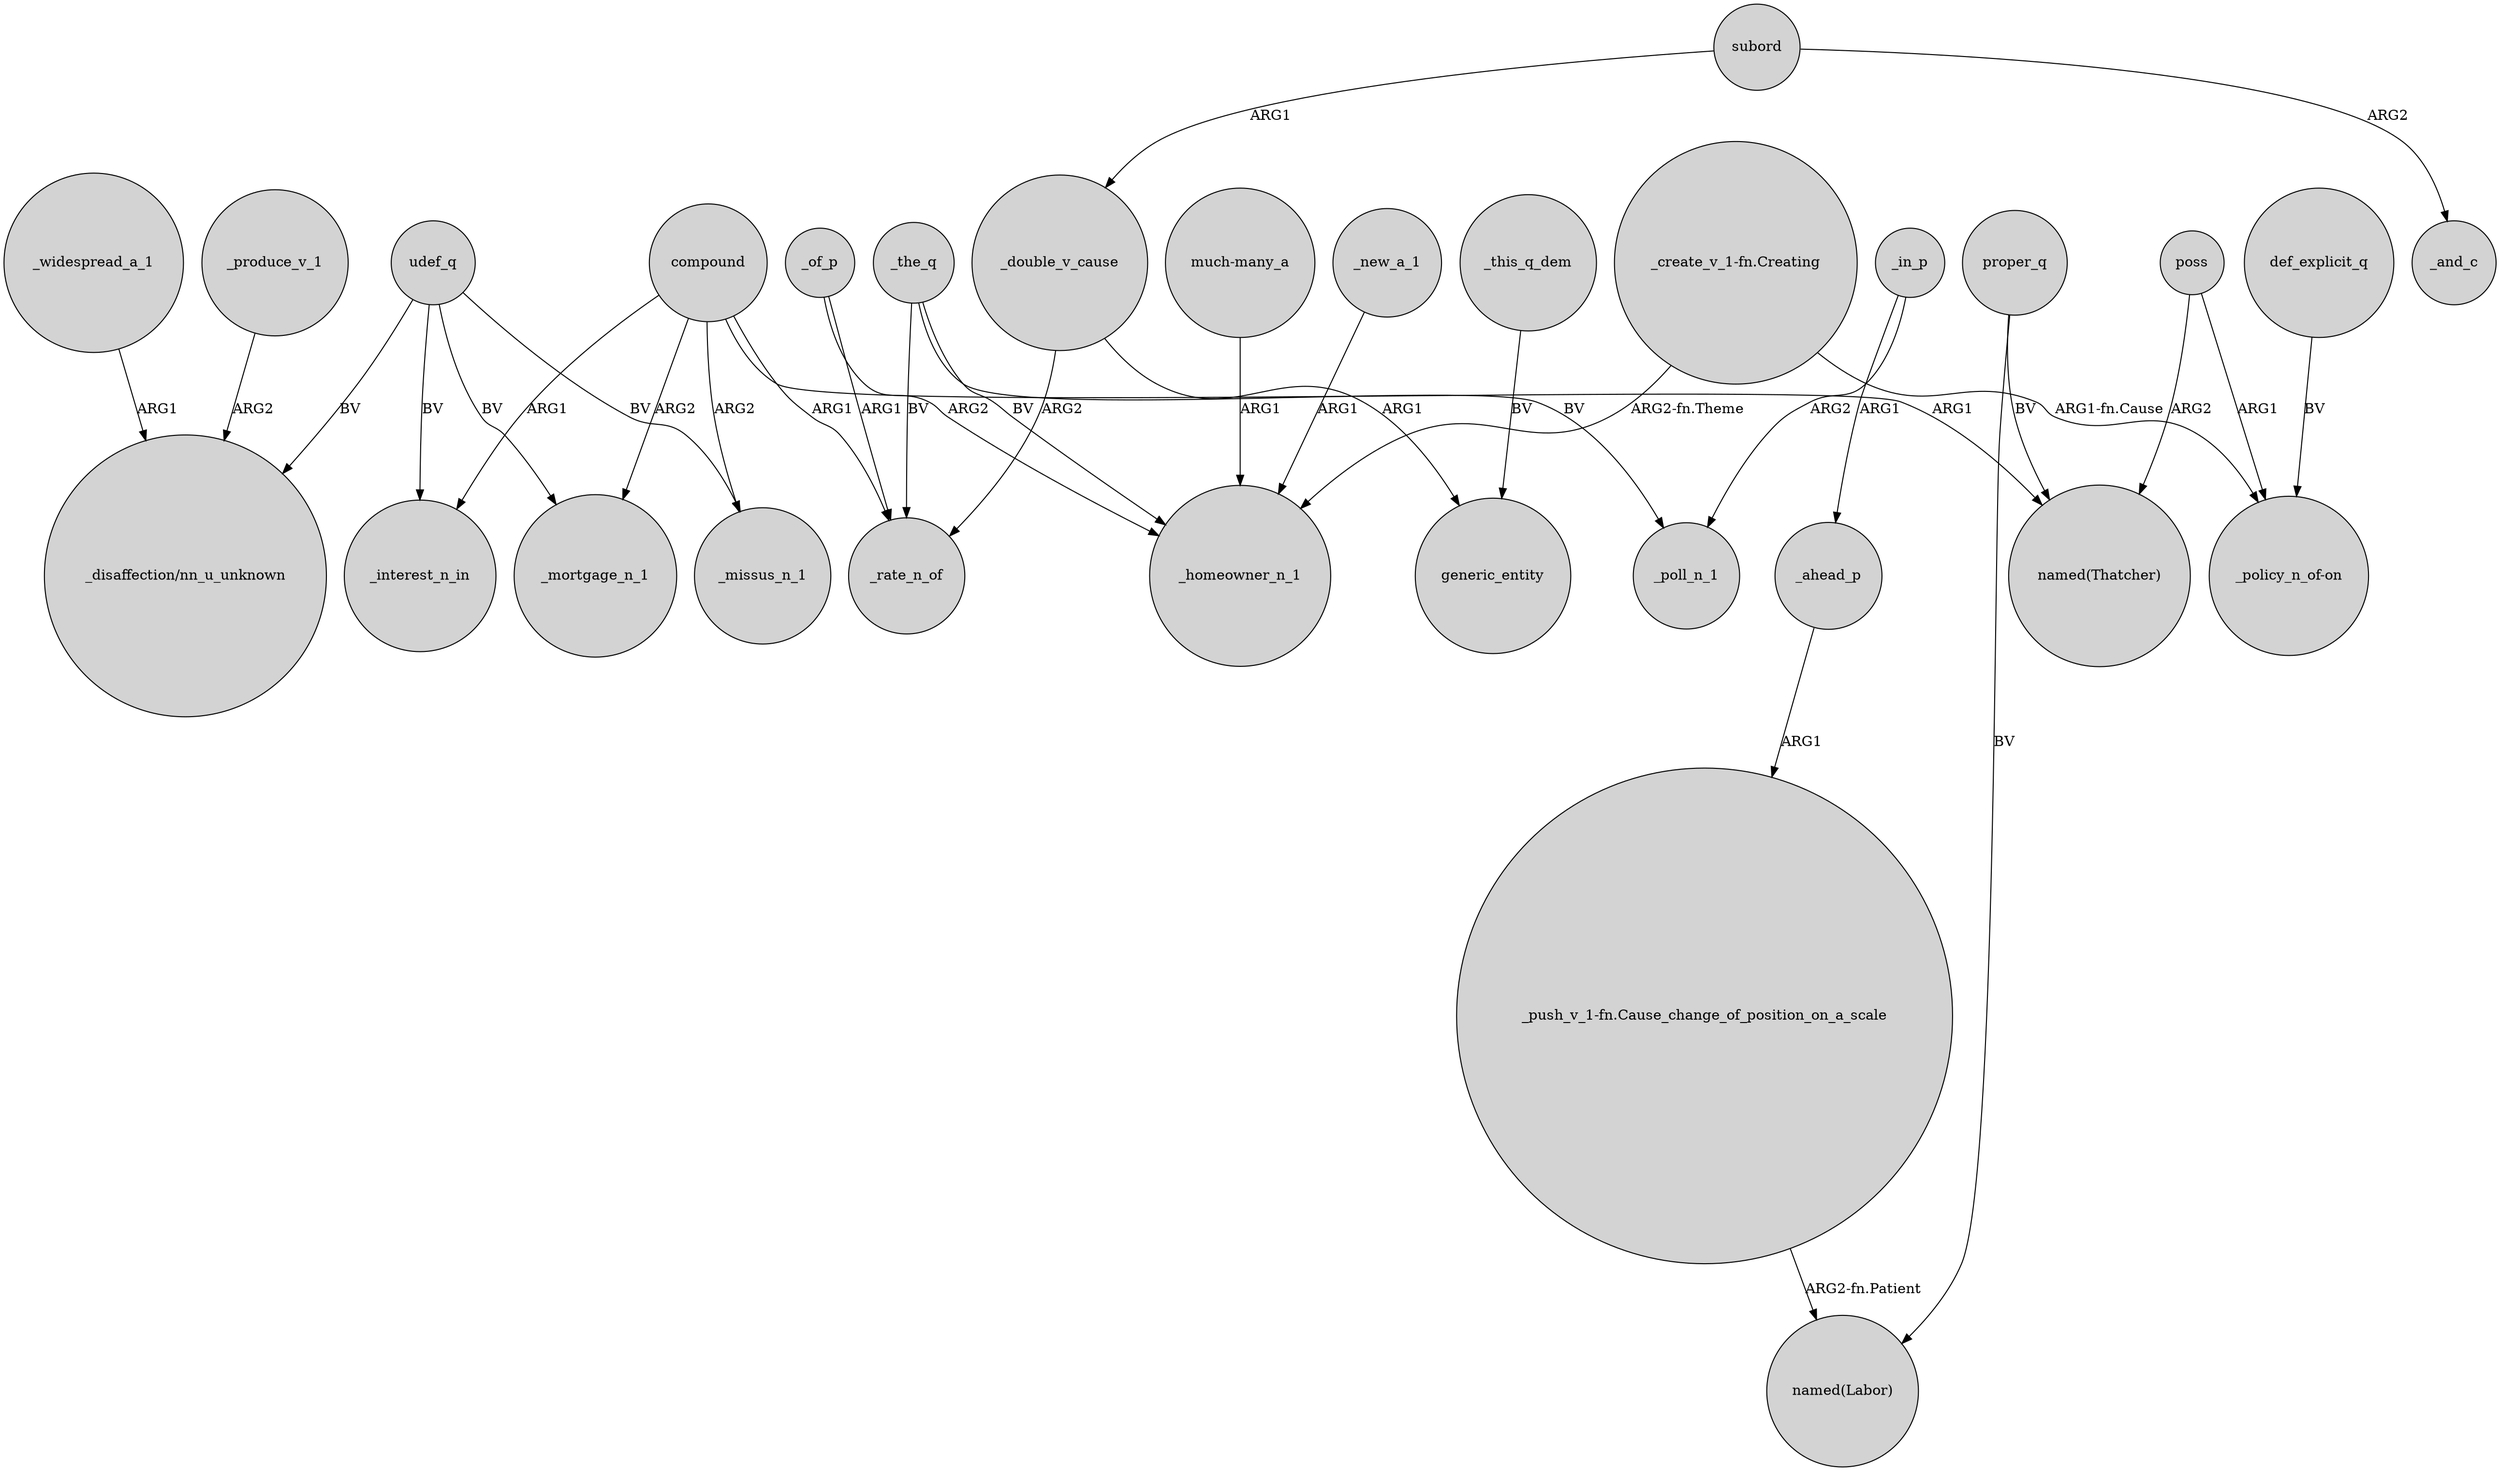 digraph {
	node [shape=circle style=filled]
	_widespread_a_1 -> "_disaffection/nn_u_unknown" [label=ARG1]
	udef_q -> _mortgage_n_1 [label=BV]
	udef_q -> "_disaffection/nn_u_unknown" [label=BV]
	"much-many_a" -> _homeowner_n_1 [label=ARG1]
	"_push_v_1-fn.Cause_change_of_position_on_a_scale" -> "named(Labor)" [label="ARG2-fn.Patient"]
	compound -> _rate_n_of [label=ARG1]
	compound -> _mortgage_n_1 [label=ARG2]
	compound -> _missus_n_1 [label=ARG2]
	"_create_v_1-fn.Creating" -> _homeowner_n_1 [label="ARG2-fn.Theme"]
	poss -> "_policy_n_of-on" [label=ARG1]
	udef_q -> _interest_n_in [label=BV]
	udef_q -> _missus_n_1 [label=BV]
	_the_q -> _rate_n_of [label=BV]
	subord -> _double_v_cause [label=ARG1]
	def_explicit_q -> "_policy_n_of-on" [label=BV]
	compound -> "named(Thatcher)" [label=ARG1]
	_the_q -> _homeowner_n_1 [label=BV]
	"_create_v_1-fn.Creating" -> "_policy_n_of-on" [label="ARG1-fn.Cause"]
	_this_q_dem -> generic_entity [label=BV]
	_of_p -> _homeowner_n_1 [label=ARG2]
	_double_v_cause -> generic_entity [label=ARG1]
	_in_p -> _ahead_p [label=ARG1]
	_the_q -> _poll_n_1 [label=BV]
	_ahead_p -> "_push_v_1-fn.Cause_change_of_position_on_a_scale" [label=ARG1]
	_double_v_cause -> _rate_n_of [label=ARG2]
	compound -> _interest_n_in [label=ARG1]
	poss -> "named(Thatcher)" [label=ARG2]
	proper_q -> "named(Labor)" [label=BV]
	_of_p -> _rate_n_of [label=ARG1]
	_produce_v_1 -> "_disaffection/nn_u_unknown" [label=ARG2]
	proper_q -> "named(Thatcher)" [label=BV]
	subord -> _and_c [label=ARG2]
	_new_a_1 -> _homeowner_n_1 [label=ARG1]
	_in_p -> _poll_n_1 [label=ARG2]
}
